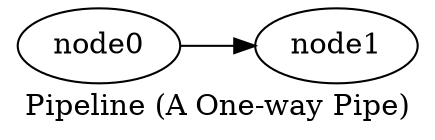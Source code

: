 digraph pipeline {
    rankdir = LR;
    label = "Pipeline (A One-way Pipe)";

    node0 -> node1;
}
